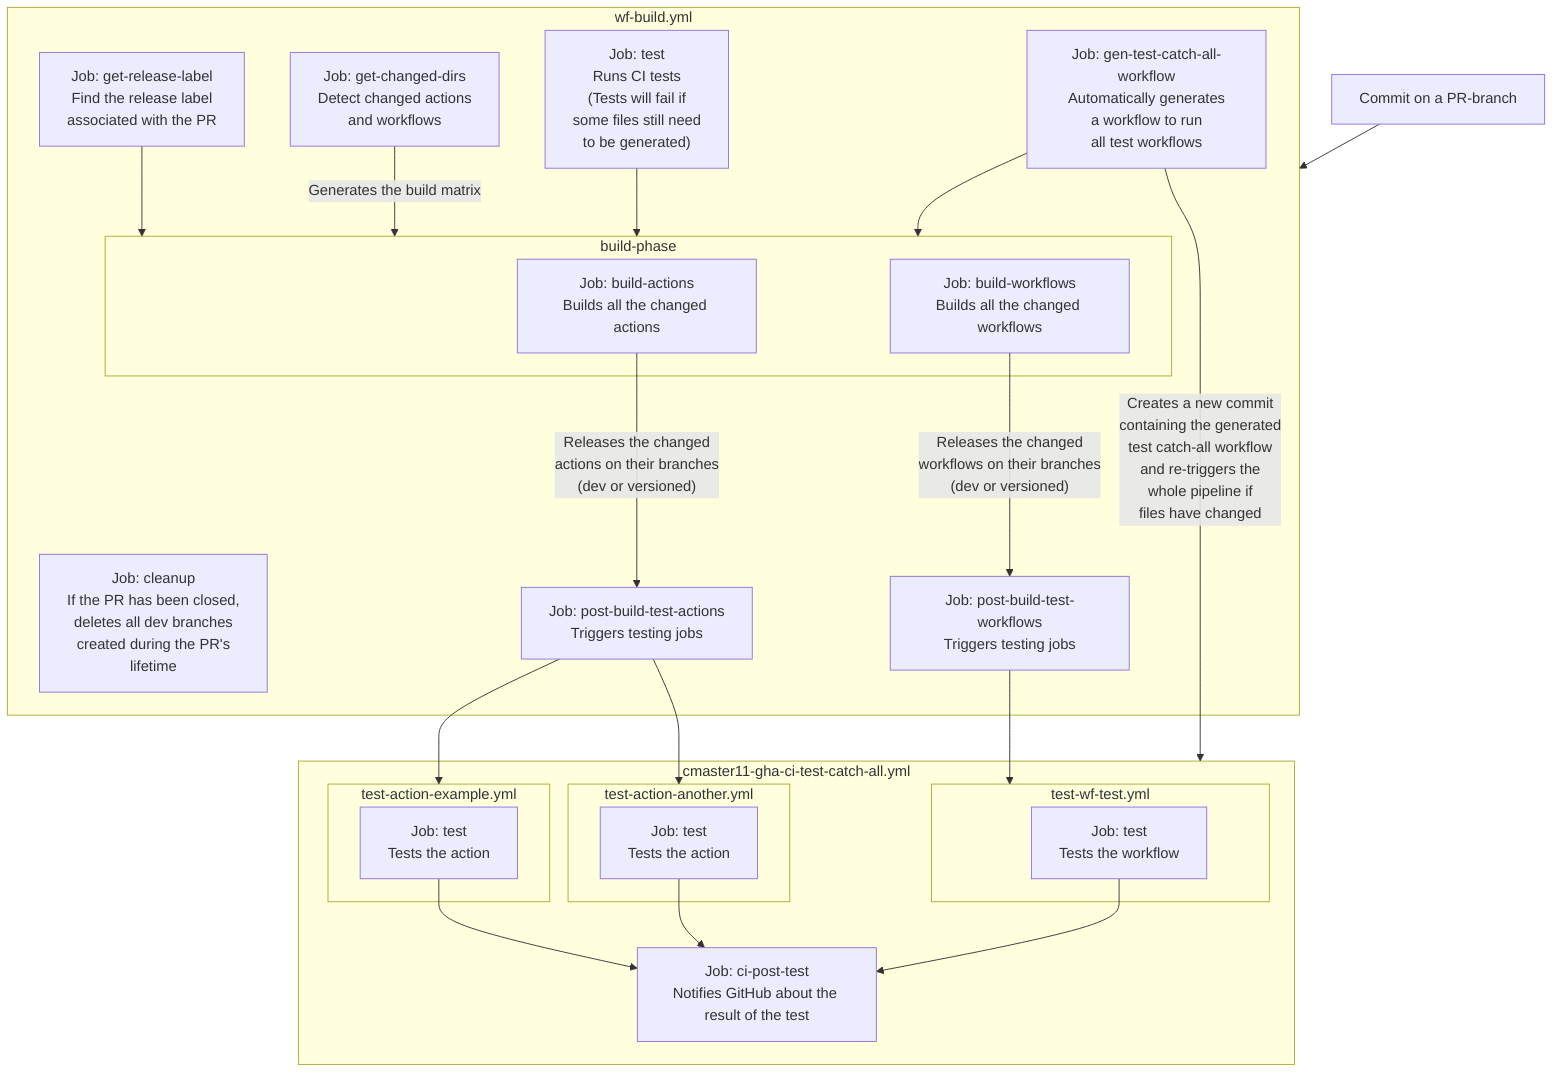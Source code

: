 %% NOTE: the diagram is stored in `./ARCHITECTURE.mermaid`

flowchart
    commit["Commit on a PR-branch"]

    subgraph wf-build.yml
        get-release-label["Job: get-release-label\nFind the release label\nassociated with the PR"]
        get-changed-dirs["Job: get-changed-dirs\nDetect changed actions\nand workflows"]
        test["Job: test\nRuns CI tests\n(Tests will fail if\nsome files still need\nto be generated)"]
        gen-test-catch-all-workflow["Job: gen-test-catch-all-workflow\nAutomatically generates\na workflow to run\nall test workflows"]
        subgraph build-phase
            build-actions["Job: build-actions\nBuilds all the changed actions"]
            build-workflows["Job: build-workflows\nBuilds all the changed workflows"]
        end
        cleanup["Job: cleanup\nIf the PR has been closed,\ndeletes all dev branches\ncreated during the PR's\nlifetime"]
        gen-test-catch-all-workflow --> build-phase
        test --> build-phase
        get-changed-dirs -- Generates the build matrix --> build-phase
        get-release-label --> build-phase
        post-build-test-actions["Job: post-build-test-actions\nTriggers testing jobs"]
        post-build-test-workflows["Job: post-build-test-workflows\nTriggers testing jobs"]
        build-actions -- " Releases the changed\nactions on their branches\n(dev or versioned) " --> post-build-test-actions
        build-workflows -- " Releases the changed\nworkflows on their branches\n(dev or versioned) " --> post-build-test-workflows
    end

    subgraph cmaster11-gha-ci-test-catch-all.yml
        ci-post-test["Job: ci-post-test\nNotifies GitHub about the result of the test"]

        subgraph test-action-example.yml
            test-action-example["Job: test\nTests the action"]
        end

        subgraph test-action-another.yml
            test-action-another["Job: test\nTests the action"]
        end

        subgraph test-wf-test.yml
            test-wf-test["Job: test\nTests the workflow"]
        end

        test-action-example --> ci-post-test
        test-action-another --> ci-post-test
        test-wf-test --> ci-post-test
    end

    post-build-test-actions --> test-action-example.yml
    post-build-test-actions --> test-action-another.yml
    post-build-test-workflows --> test-wf-test.yml

    gen-test-catch-all-workflow -- " Creates a new commit\ncontaining the generated\ntest catch-all workflow\nand re-triggers the\nwhole pipeline if\nfiles have changed " --> cmaster11-gha-ci-test-catch-all.yml
    commit --> wf-build.yml